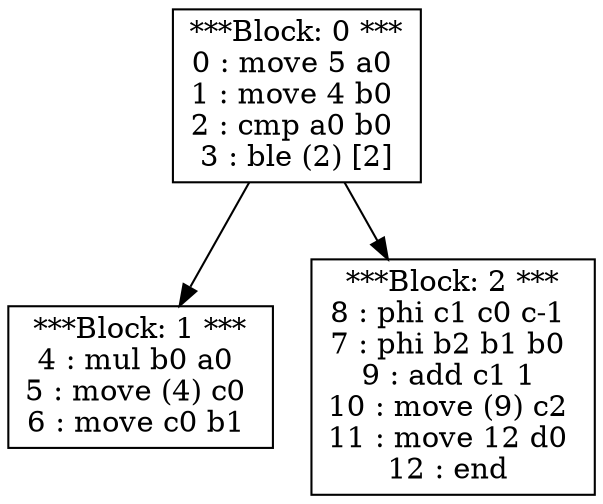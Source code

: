 digraph structs {
0 [shape=record,label="***Block: 0 ***\n0 : move 5 a0 \n1 : move 4 b0 \n2 : cmp a0 b0 \n3 : ble (2) [2]\n"]
1 [shape=record,label="***Block: 1 ***\n4 : mul b0 a0 \n5 : move (4) c0 \n6 : move c0 b1 \n"]
2 [shape=record,label="***Block: 2 ***\n8 : phi c1 c0 c-1 \n7 : phi b2 b1 b0 \n9 : add c1 1 \n10 : move (9) c2 \n11 : move 12 d0 \n12 : end \n"]
0 -> 1;
0 -> 2;

}
